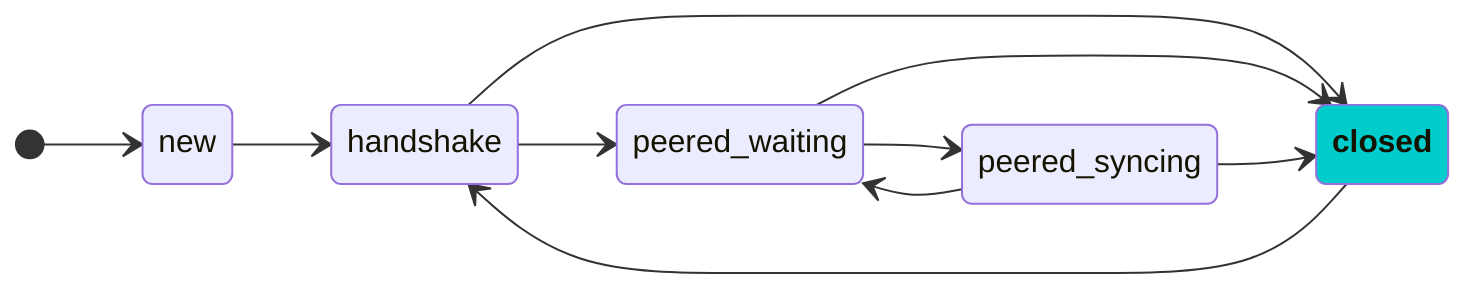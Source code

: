 stateDiagram-v2
    direction LR
    
    classDef currentState fill:#0CC,font-weight:bold,strike-width:2px

    [*] --> new
    new --> handshake
    handshake --> closed:::currentState
    handshake --> peered_waiting
    peered_waiting --> closed
    peered_waiting --> peered_syncing
    peered_syncing --> closed
    peered_syncing --> peered_waiting
    closed --> handshake